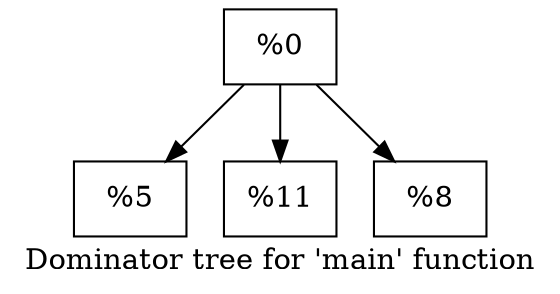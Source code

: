 digraph "Dominator tree for 'main' function" {
	label="Dominator tree for 'main' function";

	Node0x55ad925ba860 [shape=record,label="{%0 }"];
	Node0x55ad925ba860 -> Node0x55ad925ba8f0;
	Node0x55ad925ba860 -> Node0x55ad925ba950;
	Node0x55ad925ba860 -> Node0x55ad925bd0c0;
	Node0x55ad925ba8f0 [shape=record,label="{%5 }"];
	Node0x55ad925ba950 [shape=record,label="{%11 }"];
	Node0x55ad925bd0c0 [shape=record,label="{%8 }"];
}
